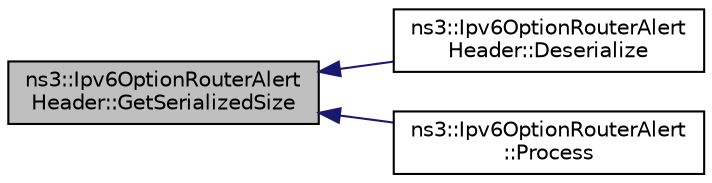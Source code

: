 digraph "ns3::Ipv6OptionRouterAlertHeader::GetSerializedSize"
{
  edge [fontname="Helvetica",fontsize="10",labelfontname="Helvetica",labelfontsize="10"];
  node [fontname="Helvetica",fontsize="10",shape=record];
  rankdir="LR";
  Node1 [label="ns3::Ipv6OptionRouterAlert\lHeader::GetSerializedSize",height=0.2,width=0.4,color="black", fillcolor="grey75", style="filled", fontcolor="black"];
  Node1 -> Node2 [dir="back",color="midnightblue",fontsize="10",style="solid"];
  Node2 [label="ns3::Ipv6OptionRouterAlert\lHeader::Deserialize",height=0.2,width=0.4,color="black", fillcolor="white", style="filled",URL="$d2/da8/classns3_1_1Ipv6OptionRouterAlertHeader.html#a41262149c996341e578a7c4afa32ed61",tooltip="Deserialize the packet. "];
  Node1 -> Node3 [dir="back",color="midnightblue",fontsize="10",style="solid"];
  Node3 [label="ns3::Ipv6OptionRouterAlert\l::Process",height=0.2,width=0.4,color="black", fillcolor="white", style="filled",URL="$d1/d00/classns3_1_1Ipv6OptionRouterAlert.html#a630eeabe5af3c83790a43f3960f6eb22",tooltip="Process method. "];
}
